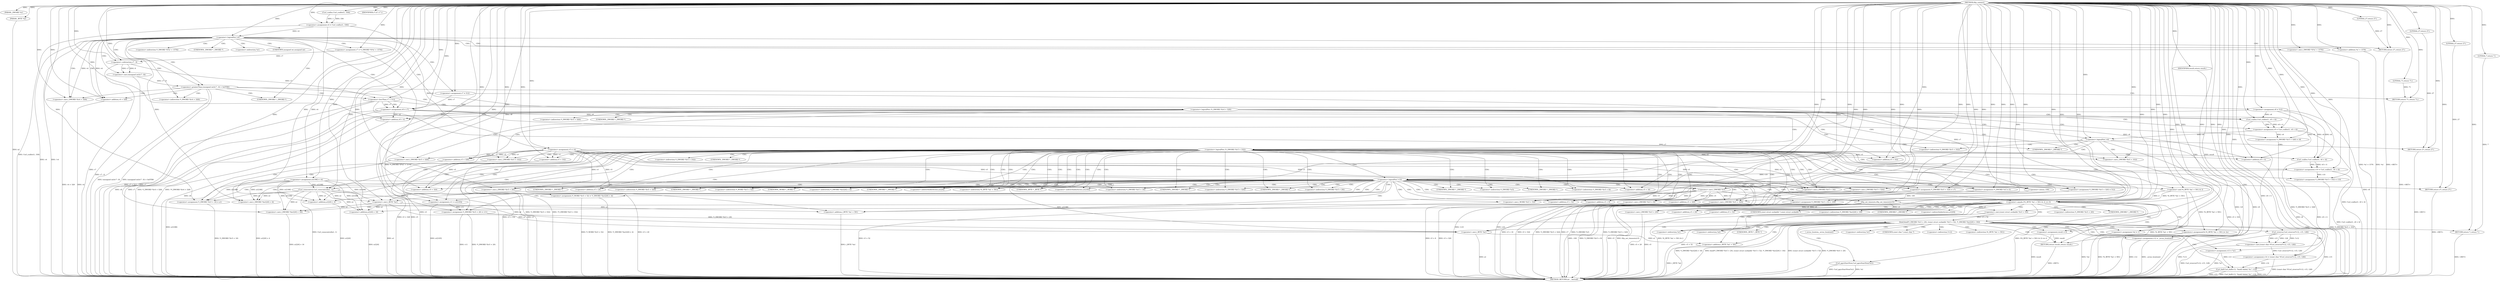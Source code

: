 digraph tftp_connect {  
"1000113" [label = "(METHOD,tftp_connect)" ]
"1000393" [label = "(METHOD_RETURN,int __fastcall)" ]
"1000114" [label = "(PARAM,_DWORD *a1)" ]
"1000115" [label = "(PARAM,_BYTE *a2)" ]
"1000129" [label = "(<operator>.assignment,v4 = Curl_ccalloc(1, 336))" ]
"1000131" [label = "(Curl_ccalloc,Curl_ccalloc(1, 336))" ]
"1000134" [label = "(<operator>.assignment,v5 = v4)" ]
"1000137" [label = "(<operator>.assignment,a1[188] = v4)" ]
"1000143" [label = "(<operator>.logicalNot,!v4)" ]
"1000145" [label = "(RETURN,return 27;,return 27;)" ]
"1000146" [label = "(LITERAL,27,return 27;)" ]
"1000147" [label = "(<operator>.assignment,v7 = *(_DWORD *)(*a1 + 1576))" ]
"1000150" [label = "(<operator>.cast,(_DWORD *)(*a1 + 1576))" ]
"1000152" [label = "(<operator>.addition,*a1 + 1576)" ]
"1000157" [label = "(IDENTIFIER,v7,if ( v7 ))" ]
"1000160" [label = "(<operator>.greaterThan,(unsigned int)(v7 - 8) > 0xFFB0)" ]
"1000161" [label = "(<operator>.cast,(unsigned int)(v7 - 8))" ]
"1000163" [label = "(<operator>.subtraction,v7 - 8)" ]
"1000167" [label = "(RETURN,return 71;,return 71;)" ]
"1000168" [label = "(LITERAL,71,return 71;)" ]
"1000170" [label = "(<operator>.lessThan,v7 < 512)" ]
"1000174" [label = "(<operator>.assignment,v8 = 512)" ]
"1000180" [label = "(<operator>.assignment,v7 = 512)" ]
"1000183" [label = "(<operator>.assignment,v8 = v7)" ]
"1000188" [label = "(<operator>.logicalNot,!*(_DWORD *)(v4 + 328))" ]
"1000190" [label = "(<operator>.cast,(_DWORD *)(v4 + 328))" ]
"1000192" [label = "(<operator>.addition,v4 + 328)" ]
"1000196" [label = "(<operator>.assignment,v9 = Curl_ccalloc(1, v8 + 4))" ]
"1000198" [label = "(Curl_ccalloc,Curl_ccalloc(1, v8 + 4))" ]
"1000200" [label = "(<operator>.addition,v8 + 4)" ]
"1000203" [label = "(<operator>.assignment,*(_DWORD *)(v5 + 328) = v9)" ]
"1000205" [label = "(<operator>.cast,(_DWORD *)(v5 + 328))" ]
"1000207" [label = "(<operator>.addition,v5 + 328)" ]
"1000212" [label = "(<operator>.logicalNot,!v9)" ]
"1000214" [label = "(RETURN,return 27;,return 27;)" ]
"1000215" [label = "(LITERAL,27,return 27;)" ]
"1000217" [label = "(<operator>.logicalNot,!*(_DWORD *)(v5 + 332))" ]
"1000219" [label = "(<operator>.cast,(_DWORD *)(v5 + 332))" ]
"1000221" [label = "(<operator>.addition,v5 + 332)" ]
"1000225" [label = "(<operator>.assignment,v10 = Curl_ccalloc(1, v8 + 4))" ]
"1000227" [label = "(Curl_ccalloc,Curl_ccalloc(1, v8 + 4))" ]
"1000229" [label = "(<operator>.addition,v8 + 4)" ]
"1000232" [label = "(<operator>.assignment,*(_DWORD *)(v5 + 332) = v10)" ]
"1000234" [label = "(<operator>.cast,(_DWORD *)(v5 + 332))" ]
"1000236" [label = "(<operator>.addition,v5 + 332)" ]
"1000241" [label = "(<operator>.logicalNot,!v10)" ]
"1000243" [label = "(RETURN,return 27;,return 27;)" ]
"1000244" [label = "(LITERAL,27,return 27;)" ]
"1000245" [label = "(Curl_conncontrol,Curl_conncontrol(a1, 1))" ]
"1000248" [label = "(<operator>.assignment,v11 = a1[105])" ]
"1000253" [label = "(<operator>.assignment,*(_DWORD *)(v5 + 16) = a1)" ]
"1000255" [label = "(<operator>.cast,(_DWORD *)(v5 + 16))" ]
"1000257" [label = "(<operator>.addition,v5 + 16)" ]
"1000261" [label = "(<operator>.assignment,*(_DWORD *)(v5 + 324) = v7)" ]
"1000263" [label = "(<operator>.cast,(_DWORD *)(v5 + 324))" ]
"1000265" [label = "(<operator>.addition,v5 + 324)" ]
"1000269" [label = "(<operator>.assignment,*(_DWORD *)(v5 + 20) = v11)" ]
"1000271" [label = "(<operator>.cast,(_DWORD *)(v5 + 20))" ]
"1000273" [label = "(<operator>.addition,v5 + 20)" ]
"1000277" [label = "(<operator>.assignment,*(_DWORD *)v5 = 0)" ]
"1000279" [label = "(<operator>.cast,(_DWORD *)v5)" ]
"1000283" [label = "(<operator>.assignment,*(_DWORD *)(v5 + 8) = -100)" ]
"1000285" [label = "(<operator>.cast,(_DWORD *)(v5 + 8))" ]
"1000287" [label = "(<operator>.addition,v5 + 8)" ]
"1000290" [label = "(<operator>.minus,-100)" ]
"1000292" [label = "(<operator>.assignment,*(_DWORD *)(v5 + 320) = 512)" ]
"1000294" [label = "(<operator>.cast,(_DWORD *)(v5 + 320))" ]
"1000296" [label = "(<operator>.addition,v5 + 320)" ]
"1000300" [label = "(<operator>.assignment,*(_WORD *)(v5 + 52) = *(_DWORD *)(a1[20] + 4))" ]
"1000302" [label = "(<operator>.cast,(_WORD *)(v5 + 52))" ]
"1000304" [label = "(<operator>.addition,v5 + 52)" ]
"1000308" [label = "(<operator>.cast,(_DWORD *)(a1[20] + 4))" ]
"1000310" [label = "(<operator>.addition,a1[20] + 4)" ]
"1000315" [label = "(tftp_set_timeouts,tftp_set_timeouts(v5))" ]
"1000318" [label = "(<operator>.equals,(*((_BYTE *)a1 + 591) & 2) == 0)" ]
"1000319" [label = "(<operator>.and,*((_BYTE *)a1 + 591) & 2)" ]
"1000321" [label = "(<operator>.addition,(_BYTE *)a1 + 591)" ]
"1000322" [label = "(<operator>.cast,(_BYTE *)a1)" ]
"1000330" [label = "(bind,bind(*(_DWORD *)(v5 + 20), (const struct sockaddr *)(v5 + 52), *(_DWORD *)(a1[20] + 16)))" ]
"1000332" [label = "(<operator>.cast,(_DWORD *)(v5 + 20))" ]
"1000334" [label = "(<operator>.addition,v5 + 20)" ]
"1000337" [label = "(<operator>.cast,(const struct sockaddr *)(v5 + 52))" ]
"1000339" [label = "(<operator>.addition,v5 + 52)" ]
"1000343" [label = "(<operator>.cast,(_DWORD *)(a1[20] + 16))" ]
"1000345" [label = "(<operator>.addition,a1[20] + 16)" ]
"1000351" [label = "(<operator>.assignment,v12 = _errno_location())" ]
"1000354" [label = "(<operator>.assignment,v13 = *a1)" ]
"1000358" [label = "(<operator>.assignment,v14 = (const char *)Curl_strerror(*v12, v15, 128))" ]
"1000360" [label = "(<operator>.cast,(const char *)Curl_strerror(*v12, v15, 128))" ]
"1000362" [label = "(Curl_strerror,Curl_strerror(*v12, v15, 128))" ]
"1000367" [label = "(Curl_failf,Curl_failf(v13, \"bind() failed; %s\", v14))" ]
"1000371" [label = "(RETURN,return 7;,return 7;)" ]
"1000372" [label = "(LITERAL,7,return 7;)" ]
"1000373" [label = "(<operators>.assignmentOr,*((_BYTE *)a1 + 591) |= 2u)" ]
"1000375" [label = "(<operator>.addition,(_BYTE *)a1 + 591)" ]
"1000376" [label = "(<operator>.cast,(_BYTE *)a1)" ]
"1000381" [label = "(Curl_pgrsStartNow,Curl_pgrsStartNow(*a1))" ]
"1000384" [label = "(<operator>.assignment,result = 0)" ]
"1000387" [label = "(<operator>.assignment,*a2 = 1)" ]
"1000391" [label = "(RETURN,return result;,return result;)" ]
"1000392" [label = "(IDENTIFIER,result,return result;)" ]
"1000149" [label = "(<operator>.indirection,*(_DWORD *)(*a1 + 1576))" ]
"1000151" [label = "(UNKNOWN,_DWORD *,_DWORD *)" ]
"1000153" [label = "(<operator>.indirection,*a1)" ]
"1000162" [label = "(UNKNOWN,unsigned int,unsigned int)" ]
"1000189" [label = "(<operator>.indirection,*(_DWORD *)(v4 + 328))" ]
"1000191" [label = "(UNKNOWN,_DWORD *,_DWORD *)" ]
"1000204" [label = "(<operator>.indirection,*(_DWORD *)(v5 + 328))" ]
"1000206" [label = "(UNKNOWN,_DWORD *,_DWORD *)" ]
"1000218" [label = "(<operator>.indirection,*(_DWORD *)(v5 + 332))" ]
"1000220" [label = "(UNKNOWN,_DWORD *,_DWORD *)" ]
"1000233" [label = "(<operator>.indirection,*(_DWORD *)(v5 + 332))" ]
"1000235" [label = "(UNKNOWN,_DWORD *,_DWORD *)" ]
"1000250" [label = "(<operator>.indirectIndexAccess,a1[105])" ]
"1000254" [label = "(<operator>.indirection,*(_DWORD *)(v5 + 16))" ]
"1000256" [label = "(UNKNOWN,_DWORD *,_DWORD *)" ]
"1000262" [label = "(<operator>.indirection,*(_DWORD *)(v5 + 324))" ]
"1000264" [label = "(UNKNOWN,_DWORD *,_DWORD *)" ]
"1000270" [label = "(<operator>.indirection,*(_DWORD *)(v5 + 20))" ]
"1000272" [label = "(UNKNOWN,_DWORD *,_DWORD *)" ]
"1000278" [label = "(<operator>.indirection,*(_DWORD *)v5)" ]
"1000280" [label = "(UNKNOWN,_DWORD *,_DWORD *)" ]
"1000284" [label = "(<operator>.indirection,*(_DWORD *)(v5 + 8))" ]
"1000286" [label = "(UNKNOWN,_DWORD *,_DWORD *)" ]
"1000293" [label = "(<operator>.indirection,*(_DWORD *)(v5 + 320))" ]
"1000295" [label = "(UNKNOWN,_DWORD *,_DWORD *)" ]
"1000301" [label = "(<operator>.indirection,*(_WORD *)(v5 + 52))" ]
"1000303" [label = "(UNKNOWN,_WORD *,_WORD *)" ]
"1000307" [label = "(<operator>.indirection,*(_DWORD *)(a1[20] + 4))" ]
"1000309" [label = "(UNKNOWN,_DWORD *,_DWORD *)" ]
"1000311" [label = "(<operator>.indirectIndexAccess,a1[20])" ]
"1000320" [label = "(<operator>.indirection,*((_BYTE *)a1 + 591))" ]
"1000323" [label = "(UNKNOWN,_BYTE *,_BYTE *)" ]
"1000331" [label = "(<operator>.indirection,*(_DWORD *)(v5 + 20))" ]
"1000333" [label = "(UNKNOWN,_DWORD *,_DWORD *)" ]
"1000338" [label = "(UNKNOWN,const struct sockaddr *,const struct sockaddr *)" ]
"1000342" [label = "(<operator>.indirection,*(_DWORD *)(a1[20] + 16))" ]
"1000344" [label = "(UNKNOWN,_DWORD *,_DWORD *)" ]
"1000346" [label = "(<operator>.indirectIndexAccess,a1[20])" ]
"1000353" [label = "(_errno_location,_errno_location())" ]
"1000356" [label = "(<operator>.indirection,*a1)" ]
"1000361" [label = "(UNKNOWN,const char *,const char *)" ]
"1000363" [label = "(<operator>.indirection,*v12)" ]
"1000374" [label = "(<operator>.indirection,*((_BYTE *)a1 + 591))" ]
"1000377" [label = "(UNKNOWN,_BYTE *,_BYTE *)" ]
"1000382" [label = "(<operator>.indirection,*a1)" ]
"1000388" [label = "(<operator>.indirection,*a2)" ]
  "1000167" -> "1000393"  [ label = "DDG: <RET>"] 
  "1000145" -> "1000393"  [ label = "DDG: <RET>"] 
  "1000271" -> "1000393"  [ label = "DDG: v5 + 20"] 
  "1000212" -> "1000393"  [ label = "DDG: !v9"] 
  "1000163" -> "1000393"  [ label = "DDG: v7"] 
  "1000143" -> "1000393"  [ label = "DDG: v4"] 
  "1000160" -> "1000393"  [ label = "DDG: (unsigned int)(v7 - 8)"] 
  "1000217" -> "1000393"  [ label = "DDG: *(_DWORD *)(v5 + 332)"] 
  "1000143" -> "1000393"  [ label = "DDG: !v4"] 
  "1000330" -> "1000393"  [ label = "DDG: *(_DWORD *)(a1[20] + 16)"] 
  "1000373" -> "1000393"  [ label = "DDG: *((_BYTE *)a1 + 591)"] 
  "1000198" -> "1000393"  [ label = "DDG: v8 + 4"] 
  "1000315" -> "1000393"  [ label = "DDG: v5"] 
  "1000300" -> "1000393"  [ label = "DDG: *(_DWORD *)(a1[20] + 4)"] 
  "1000321" -> "1000393"  [ label = "DDG: (_BYTE *)a1"] 
  "1000161" -> "1000393"  [ label = "DDG: v7 - 8"] 
  "1000351" -> "1000393"  [ label = "DDG: v12"] 
  "1000188" -> "1000393"  [ label = "DDG: *(_DWORD *)(v4 + 328)"] 
  "1000330" -> "1000393"  [ label = "DDG: bind(*(_DWORD *)(v5 + 20), (const struct sockaddr *)(v5 + 52), *(_DWORD *)(a1[20] + 16))"] 
  "1000351" -> "1000393"  [ label = "DDG: _errno_location()"] 
  "1000318" -> "1000393"  [ label = "DDG: *((_BYTE *)a1 + 591) & 2"] 
  "1000232" -> "1000393"  [ label = "DDG: *(_DWORD *)(v5 + 332)"] 
  "1000330" -> "1000393"  [ label = "DDG: (const struct sockaddr *)(v5 + 52)"] 
  "1000263" -> "1000393"  [ label = "DDG: v5 + 324"] 
  "1000183" -> "1000393"  [ label = "DDG: v8"] 
  "1000212" -> "1000393"  [ label = "DDG: v9"] 
  "1000217" -> "1000393"  [ label = "DDG: !*(_DWORD *)(v5 + 332)"] 
  "1000332" -> "1000393"  [ label = "DDG: v5 + 20"] 
  "1000229" -> "1000393"  [ label = "DDG: v8"] 
  "1000227" -> "1000393"  [ label = "DDG: v8 + 4"] 
  "1000283" -> "1000393"  [ label = "DDG: -100"] 
  "1000219" -> "1000393"  [ label = "DDG: v5 + 332"] 
  "1000150" -> "1000393"  [ label = "DDG: *a1 + 1576"] 
  "1000375" -> "1000393"  [ label = "DDG: (_BYTE *)a1"] 
  "1000354" -> "1000393"  [ label = "DDG: *a1"] 
  "1000294" -> "1000393"  [ label = "DDG: v5 + 320"] 
  "1000381" -> "1000393"  [ label = "DDG: *a1"] 
  "1000319" -> "1000393"  [ label = "DDG: *((_BYTE *)a1 + 591)"] 
  "1000300" -> "1000393"  [ label = "DDG: *(_WORD *)(v5 + 52)"] 
  "1000367" -> "1000393"  [ label = "DDG: v14"] 
  "1000269" -> "1000393"  [ label = "DDG: *(_DWORD *)(v5 + 20)"] 
  "1000241" -> "1000393"  [ label = "DDG: !v10"] 
  "1000367" -> "1000393"  [ label = "DDG: v13"] 
  "1000248" -> "1000393"  [ label = "DDG: a1[105]"] 
  "1000261" -> "1000393"  [ label = "DDG: v7"] 
  "1000225" -> "1000393"  [ label = "DDG: Curl_ccalloc(1, v8 + 4)"] 
  "1000152" -> "1000393"  [ label = "DDG: *a1"] 
  "1000362" -> "1000393"  [ label = "DDG: v15"] 
  "1000147" -> "1000393"  [ label = "DDG: *(_DWORD *)(*a1 + 1576)"] 
  "1000343" -> "1000393"  [ label = "DDG: a1[20] + 16"] 
  "1000203" -> "1000393"  [ label = "DDG: *(_DWORD *)(v5 + 328)"] 
  "1000234" -> "1000393"  [ label = "DDG: v5 + 332"] 
  "1000308" -> "1000393"  [ label = "DDG: a1[20] + 4"] 
  "1000115" -> "1000393"  [ label = "DDG: a2"] 
  "1000384" -> "1000393"  [ label = "DDG: result"] 
  "1000236" -> "1000393"  [ label = "DDG: v5"] 
  "1000302" -> "1000393"  [ label = "DDG: v5 + 52"] 
  "1000345" -> "1000393"  [ label = "DDG: a1[20]"] 
  "1000367" -> "1000393"  [ label = "DDG: Curl_failf(v13, \"bind() failed; %s\", v14)"] 
  "1000376" -> "1000393"  [ label = "DDG: a1"] 
  "1000137" -> "1000393"  [ label = "DDG: a1[188]"] 
  "1000292" -> "1000393"  [ label = "DDG: *(_DWORD *)(v5 + 320)"] 
  "1000183" -> "1000393"  [ label = "DDG: v7"] 
  "1000205" -> "1000393"  [ label = "DDG: v5 + 328"] 
  "1000192" -> "1000393"  [ label = "DDG: v4"] 
  "1000129" -> "1000393"  [ label = "DDG: Curl_ccalloc(1, 336)"] 
  "1000170" -> "1000393"  [ label = "DDG: v7 < 512"] 
  "1000310" -> "1000393"  [ label = "DDG: a1[20]"] 
  "1000285" -> "1000393"  [ label = "DDG: v5 + 8"] 
  "1000196" -> "1000393"  [ label = "DDG: Curl_ccalloc(1, v8 + 4)"] 
  "1000188" -> "1000393"  [ label = "DDG: !*(_DWORD *)(v4 + 328)"] 
  "1000315" -> "1000393"  [ label = "DDG: tftp_set_timeouts(v5)"] 
  "1000207" -> "1000393"  [ label = "DDG: v5"] 
  "1000255" -> "1000393"  [ label = "DDG: v5 + 16"] 
  "1000170" -> "1000393"  [ label = "DDG: v7"] 
  "1000387" -> "1000393"  [ label = "DDG: *a2"] 
  "1000134" -> "1000393"  [ label = "DDG: v5"] 
  "1000190" -> "1000393"  [ label = "DDG: v4 + 328"] 
  "1000200" -> "1000393"  [ label = "DDG: v8"] 
  "1000241" -> "1000393"  [ label = "DDG: v10"] 
  "1000337" -> "1000393"  [ label = "DDG: v5 + 52"] 
  "1000277" -> "1000393"  [ label = "DDG: *(_DWORD *)v5"] 
  "1000362" -> "1000393"  [ label = "DDG: *v12"] 
  "1000283" -> "1000393"  [ label = "DDG: *(_DWORD *)(v5 + 8)"] 
  "1000160" -> "1000393"  [ label = "DDG: (unsigned int)(v7 - 8) > 0xFFB0"] 
  "1000339" -> "1000393"  [ label = "DDG: v5"] 
  "1000253" -> "1000393"  [ label = "DDG: *(_DWORD *)(v5 + 16)"] 
  "1000318" -> "1000393"  [ label = "DDG: (*((_BYTE *)a1 + 591) & 2) == 0"] 
  "1000269" -> "1000393"  [ label = "DDG: v11"] 
  "1000174" -> "1000393"  [ label = "DDG: v8"] 
  "1000261" -> "1000393"  [ label = "DDG: *(_DWORD *)(v5 + 324)"] 
  "1000381" -> "1000393"  [ label = "DDG: Curl_pgrsStartNow(*a1)"] 
  "1000322" -> "1000393"  [ label = "DDG: a1"] 
  "1000245" -> "1000393"  [ label = "DDG: Curl_conncontrol(a1, 1)"] 
  "1000360" -> "1000393"  [ label = "DDG: Curl_strerror(*v12, v15, 128)"] 
  "1000358" -> "1000393"  [ label = "DDG: (const char *)Curl_strerror(*v12, v15, 128)"] 
  "1000330" -> "1000393"  [ label = "DDG: *(_DWORD *)(v5 + 20)"] 
  "1000243" -> "1000393"  [ label = "DDG: <RET>"] 
  "1000371" -> "1000393"  [ label = "DDG: <RET>"] 
  "1000214" -> "1000393"  [ label = "DDG: <RET>"] 
  "1000391" -> "1000393"  [ label = "DDG: <RET>"] 
  "1000113" -> "1000114"  [ label = "DDG: "] 
  "1000113" -> "1000115"  [ label = "DDG: "] 
  "1000131" -> "1000129"  [ label = "DDG: 1"] 
  "1000131" -> "1000129"  [ label = "DDG: 336"] 
  "1000113" -> "1000129"  [ label = "DDG: "] 
  "1000113" -> "1000131"  [ label = "DDG: "] 
  "1000129" -> "1000134"  [ label = "DDG: v4"] 
  "1000113" -> "1000134"  [ label = "DDG: "] 
  "1000113" -> "1000137"  [ label = "DDG: "] 
  "1000129" -> "1000137"  [ label = "DDG: v4"] 
  "1000113" -> "1000143"  [ label = "DDG: "] 
  "1000129" -> "1000143"  [ label = "DDG: v4"] 
  "1000146" -> "1000145"  [ label = "DDG: 27"] 
  "1000113" -> "1000145"  [ label = "DDG: "] 
  "1000113" -> "1000146"  [ label = "DDG: "] 
  "1000113" -> "1000147"  [ label = "DDG: "] 
  "1000113" -> "1000150"  [ label = "DDG: "] 
  "1000113" -> "1000152"  [ label = "DDG: "] 
  "1000113" -> "1000157"  [ label = "DDG: "] 
  "1000161" -> "1000160"  [ label = "DDG: v7 - 8"] 
  "1000163" -> "1000161"  [ label = "DDG: v7"] 
  "1000163" -> "1000161"  [ label = "DDG: 8"] 
  "1000147" -> "1000163"  [ label = "DDG: v7"] 
  "1000113" -> "1000163"  [ label = "DDG: "] 
  "1000113" -> "1000160"  [ label = "DDG: "] 
  "1000168" -> "1000167"  [ label = "DDG: 71"] 
  "1000113" -> "1000167"  [ label = "DDG: "] 
  "1000113" -> "1000168"  [ label = "DDG: "] 
  "1000163" -> "1000170"  [ label = "DDG: v7"] 
  "1000113" -> "1000170"  [ label = "DDG: "] 
  "1000113" -> "1000174"  [ label = "DDG: "] 
  "1000113" -> "1000180"  [ label = "DDG: "] 
  "1000180" -> "1000183"  [ label = "DDG: v7"] 
  "1000170" -> "1000183"  [ label = "DDG: v7"] 
  "1000113" -> "1000183"  [ label = "DDG: "] 
  "1000143" -> "1000190"  [ label = "DDG: v4"] 
  "1000113" -> "1000190"  [ label = "DDG: "] 
  "1000143" -> "1000192"  [ label = "DDG: v4"] 
  "1000113" -> "1000192"  [ label = "DDG: "] 
  "1000198" -> "1000196"  [ label = "DDG: 1"] 
  "1000198" -> "1000196"  [ label = "DDG: v8 + 4"] 
  "1000113" -> "1000196"  [ label = "DDG: "] 
  "1000113" -> "1000198"  [ label = "DDG: "] 
  "1000183" -> "1000198"  [ label = "DDG: v8"] 
  "1000174" -> "1000198"  [ label = "DDG: v8"] 
  "1000183" -> "1000200"  [ label = "DDG: v8"] 
  "1000174" -> "1000200"  [ label = "DDG: v8"] 
  "1000113" -> "1000200"  [ label = "DDG: "] 
  "1000196" -> "1000203"  [ label = "DDG: v9"] 
  "1000113" -> "1000203"  [ label = "DDG: "] 
  "1000134" -> "1000205"  [ label = "DDG: v5"] 
  "1000113" -> "1000205"  [ label = "DDG: "] 
  "1000134" -> "1000207"  [ label = "DDG: v5"] 
  "1000113" -> "1000207"  [ label = "DDG: "] 
  "1000113" -> "1000212"  [ label = "DDG: "] 
  "1000196" -> "1000212"  [ label = "DDG: v9"] 
  "1000215" -> "1000214"  [ label = "DDG: 27"] 
  "1000113" -> "1000214"  [ label = "DDG: "] 
  "1000113" -> "1000215"  [ label = "DDG: "] 
  "1000134" -> "1000219"  [ label = "DDG: v5"] 
  "1000113" -> "1000219"  [ label = "DDG: "] 
  "1000134" -> "1000221"  [ label = "DDG: v5"] 
  "1000113" -> "1000221"  [ label = "DDG: "] 
  "1000227" -> "1000225"  [ label = "DDG: 1"] 
  "1000227" -> "1000225"  [ label = "DDG: v8 + 4"] 
  "1000113" -> "1000225"  [ label = "DDG: "] 
  "1000113" -> "1000227"  [ label = "DDG: "] 
  "1000183" -> "1000227"  [ label = "DDG: v8"] 
  "1000174" -> "1000227"  [ label = "DDG: v8"] 
  "1000183" -> "1000229"  [ label = "DDG: v8"] 
  "1000174" -> "1000229"  [ label = "DDG: v8"] 
  "1000113" -> "1000229"  [ label = "DDG: "] 
  "1000225" -> "1000232"  [ label = "DDG: v10"] 
  "1000113" -> "1000232"  [ label = "DDG: "] 
  "1000113" -> "1000234"  [ label = "DDG: "] 
  "1000134" -> "1000234"  [ label = "DDG: v5"] 
  "1000113" -> "1000236"  [ label = "DDG: "] 
  "1000134" -> "1000236"  [ label = "DDG: v5"] 
  "1000113" -> "1000241"  [ label = "DDG: "] 
  "1000225" -> "1000241"  [ label = "DDG: v10"] 
  "1000244" -> "1000243"  [ label = "DDG: 27"] 
  "1000113" -> "1000243"  [ label = "DDG: "] 
  "1000113" -> "1000244"  [ label = "DDG: "] 
  "1000137" -> "1000245"  [ label = "DDG: a1[188]"] 
  "1000113" -> "1000245"  [ label = "DDG: "] 
  "1000245" -> "1000248"  [ label = "DDG: a1"] 
  "1000113" -> "1000248"  [ label = "DDG: "] 
  "1000245" -> "1000253"  [ label = "DDG: a1"] 
  "1000137" -> "1000253"  [ label = "DDG: a1[188]"] 
  "1000113" -> "1000253"  [ label = "DDG: "] 
  "1000113" -> "1000255"  [ label = "DDG: "] 
  "1000134" -> "1000255"  [ label = "DDG: v5"] 
  "1000113" -> "1000257"  [ label = "DDG: "] 
  "1000134" -> "1000257"  [ label = "DDG: v5"] 
  "1000170" -> "1000261"  [ label = "DDG: v7"] 
  "1000113" -> "1000261"  [ label = "DDG: "] 
  "1000180" -> "1000261"  [ label = "DDG: v7"] 
  "1000113" -> "1000263"  [ label = "DDG: "] 
  "1000134" -> "1000263"  [ label = "DDG: v5"] 
  "1000113" -> "1000265"  [ label = "DDG: "] 
  "1000134" -> "1000265"  [ label = "DDG: v5"] 
  "1000248" -> "1000269"  [ label = "DDG: v11"] 
  "1000113" -> "1000269"  [ label = "DDG: "] 
  "1000113" -> "1000271"  [ label = "DDG: "] 
  "1000134" -> "1000271"  [ label = "DDG: v5"] 
  "1000113" -> "1000273"  [ label = "DDG: "] 
  "1000134" -> "1000273"  [ label = "DDG: v5"] 
  "1000113" -> "1000277"  [ label = "DDG: "] 
  "1000113" -> "1000279"  [ label = "DDG: "] 
  "1000134" -> "1000279"  [ label = "DDG: v5"] 
  "1000290" -> "1000283"  [ label = "DDG: 100"] 
  "1000279" -> "1000285"  [ label = "DDG: v5"] 
  "1000113" -> "1000285"  [ label = "DDG: "] 
  "1000279" -> "1000287"  [ label = "DDG: v5"] 
  "1000113" -> "1000287"  [ label = "DDG: "] 
  "1000113" -> "1000290"  [ label = "DDG: "] 
  "1000113" -> "1000292"  [ label = "DDG: "] 
  "1000113" -> "1000294"  [ label = "DDG: "] 
  "1000279" -> "1000294"  [ label = "DDG: v5"] 
  "1000113" -> "1000296"  [ label = "DDG: "] 
  "1000279" -> "1000296"  [ label = "DDG: v5"] 
  "1000113" -> "1000302"  [ label = "DDG: "] 
  "1000279" -> "1000302"  [ label = "DDG: v5"] 
  "1000113" -> "1000304"  [ label = "DDG: "] 
  "1000279" -> "1000304"  [ label = "DDG: v5"] 
  "1000245" -> "1000308"  [ label = "DDG: a1"] 
  "1000137" -> "1000308"  [ label = "DDG: a1[188]"] 
  "1000113" -> "1000308"  [ label = "DDG: "] 
  "1000245" -> "1000310"  [ label = "DDG: a1"] 
  "1000137" -> "1000310"  [ label = "DDG: a1[188]"] 
  "1000113" -> "1000310"  [ label = "DDG: "] 
  "1000113" -> "1000315"  [ label = "DDG: "] 
  "1000279" -> "1000315"  [ label = "DDG: v5"] 
  "1000319" -> "1000318"  [ label = "DDG: *((_BYTE *)a1 + 591)"] 
  "1000319" -> "1000318"  [ label = "DDG: 2"] 
  "1000322" -> "1000321"  [ label = "DDG: a1"] 
  "1000137" -> "1000322"  [ label = "DDG: a1[188]"] 
  "1000113" -> "1000322"  [ label = "DDG: "] 
  "1000245" -> "1000322"  [ label = "DDG: a1"] 
  "1000113" -> "1000321"  [ label = "DDG: "] 
  "1000113" -> "1000319"  [ label = "DDG: "] 
  "1000113" -> "1000318"  [ label = "DDG: "] 
  "1000269" -> "1000330"  [ label = "DDG: *(_DWORD *)(v5 + 20)"] 
  "1000315" -> "1000332"  [ label = "DDG: v5"] 
  "1000113" -> "1000332"  [ label = "DDG: "] 
  "1000315" -> "1000334"  [ label = "DDG: v5"] 
  "1000113" -> "1000334"  [ label = "DDG: "] 
  "1000337" -> "1000330"  [ label = "DDG: v5 + 52"] 
  "1000113" -> "1000337"  [ label = "DDG: "] 
  "1000315" -> "1000337"  [ label = "DDG: v5"] 
  "1000113" -> "1000339"  [ label = "DDG: "] 
  "1000315" -> "1000339"  [ label = "DDG: v5"] 
  "1000322" -> "1000343"  [ label = "DDG: a1"] 
  "1000245" -> "1000343"  [ label = "DDG: a1"] 
  "1000137" -> "1000343"  [ label = "DDG: a1[188]"] 
  "1000113" -> "1000343"  [ label = "DDG: "] 
  "1000322" -> "1000345"  [ label = "DDG: a1"] 
  "1000245" -> "1000345"  [ label = "DDG: a1"] 
  "1000137" -> "1000345"  [ label = "DDG: a1[188]"] 
  "1000113" -> "1000345"  [ label = "DDG: "] 
  "1000113" -> "1000351"  [ label = "DDG: "] 
  "1000113" -> "1000354"  [ label = "DDG: "] 
  "1000360" -> "1000358"  [ label = "DDG: Curl_strerror(*v12, v15, 128)"] 
  "1000113" -> "1000358"  [ label = "DDG: "] 
  "1000362" -> "1000360"  [ label = "DDG: *v12"] 
  "1000362" -> "1000360"  [ label = "DDG: v15"] 
  "1000362" -> "1000360"  [ label = "DDG: 128"] 
  "1000113" -> "1000362"  [ label = "DDG: "] 
  "1000354" -> "1000367"  [ label = "DDG: v13"] 
  "1000113" -> "1000367"  [ label = "DDG: "] 
  "1000358" -> "1000367"  [ label = "DDG: v14"] 
  "1000372" -> "1000371"  [ label = "DDG: 7"] 
  "1000113" -> "1000371"  [ label = "DDG: "] 
  "1000113" -> "1000372"  [ label = "DDG: "] 
  "1000113" -> "1000373"  [ label = "DDG: "] 
  "1000319" -> "1000373"  [ label = "DDG: *((_BYTE *)a1 + 591)"] 
  "1000376" -> "1000375"  [ label = "DDG: a1"] 
  "1000322" -> "1000376"  [ label = "DDG: a1"] 
  "1000137" -> "1000376"  [ label = "DDG: a1[188]"] 
  "1000113" -> "1000376"  [ label = "DDG: "] 
  "1000245" -> "1000376"  [ label = "DDG: a1"] 
  "1000113" -> "1000375"  [ label = "DDG: "] 
  "1000113" -> "1000384"  [ label = "DDG: "] 
  "1000113" -> "1000387"  [ label = "DDG: "] 
  "1000392" -> "1000391"  [ label = "DDG: result"] 
  "1000384" -> "1000391"  [ label = "DDG: result"] 
  "1000113" -> "1000392"  [ label = "DDG: "] 
  "1000143" -> "1000153"  [ label = "CDG: "] 
  "1000143" -> "1000152"  [ label = "CDG: "] 
  "1000143" -> "1000151"  [ label = "CDG: "] 
  "1000143" -> "1000150"  [ label = "CDG: "] 
  "1000143" -> "1000149"  [ label = "CDG: "] 
  "1000143" -> "1000147"  [ label = "CDG: "] 
  "1000143" -> "1000145"  [ label = "CDG: "] 
  "1000143" -> "1000160"  [ label = "CDG: "] 
  "1000143" -> "1000163"  [ label = "CDG: "] 
  "1000143" -> "1000162"  [ label = "CDG: "] 
  "1000143" -> "1000161"  [ label = "CDG: "] 
  "1000143" -> "1000192"  [ label = "CDG: "] 
  "1000143" -> "1000191"  [ label = "CDG: "] 
  "1000143" -> "1000190"  [ label = "CDG: "] 
  "1000143" -> "1000189"  [ label = "CDG: "] 
  "1000143" -> "1000188"  [ label = "CDG: "] 
  "1000143" -> "1000183"  [ label = "CDG: "] 
  "1000143" -> "1000180"  [ label = "CDG: "] 
  "1000160" -> "1000170"  [ label = "CDG: "] 
  "1000160" -> "1000167"  [ label = "CDG: "] 
  "1000160" -> "1000192"  [ label = "CDG: "] 
  "1000160" -> "1000191"  [ label = "CDG: "] 
  "1000160" -> "1000190"  [ label = "CDG: "] 
  "1000160" -> "1000189"  [ label = "CDG: "] 
  "1000160" -> "1000188"  [ label = "CDG: "] 
  "1000170" -> "1000174"  [ label = "CDG: "] 
  "1000170" -> "1000183"  [ label = "CDG: "] 
  "1000188" -> "1000207"  [ label = "CDG: "] 
  "1000188" -> "1000206"  [ label = "CDG: "] 
  "1000188" -> "1000205"  [ label = "CDG: "] 
  "1000188" -> "1000204"  [ label = "CDG: "] 
  "1000188" -> "1000203"  [ label = "CDG: "] 
  "1000188" -> "1000200"  [ label = "CDG: "] 
  "1000188" -> "1000198"  [ label = "CDG: "] 
  "1000188" -> "1000196"  [ label = "CDG: "] 
  "1000188" -> "1000221"  [ label = "CDG: "] 
  "1000188" -> "1000220"  [ label = "CDG: "] 
  "1000188" -> "1000219"  [ label = "CDG: "] 
  "1000188" -> "1000218"  [ label = "CDG: "] 
  "1000188" -> "1000217"  [ label = "CDG: "] 
  "1000188" -> "1000212"  [ label = "CDG: "] 
  "1000212" -> "1000221"  [ label = "CDG: "] 
  "1000212" -> "1000220"  [ label = "CDG: "] 
  "1000212" -> "1000219"  [ label = "CDG: "] 
  "1000212" -> "1000218"  [ label = "CDG: "] 
  "1000212" -> "1000217"  [ label = "CDG: "] 
  "1000212" -> "1000214"  [ label = "CDG: "] 
  "1000217" -> "1000236"  [ label = "CDG: "] 
  "1000217" -> "1000235"  [ label = "CDG: "] 
  "1000217" -> "1000234"  [ label = "CDG: "] 
  "1000217" -> "1000233"  [ label = "CDG: "] 
  "1000217" -> "1000232"  [ label = "CDG: "] 
  "1000217" -> "1000229"  [ label = "CDG: "] 
  "1000217" -> "1000227"  [ label = "CDG: "] 
  "1000217" -> "1000225"  [ label = "CDG: "] 
  "1000217" -> "1000256"  [ label = "CDG: "] 
  "1000217" -> "1000255"  [ label = "CDG: "] 
  "1000217" -> "1000254"  [ label = "CDG: "] 
  "1000217" -> "1000253"  [ label = "CDG: "] 
  "1000217" -> "1000250"  [ label = "CDG: "] 
  "1000217" -> "1000248"  [ label = "CDG: "] 
  "1000217" -> "1000245"  [ label = "CDG: "] 
  "1000217" -> "1000241"  [ label = "CDG: "] 
  "1000217" -> "1000272"  [ label = "CDG: "] 
  "1000217" -> "1000271"  [ label = "CDG: "] 
  "1000217" -> "1000270"  [ label = "CDG: "] 
  "1000217" -> "1000269"  [ label = "CDG: "] 
  "1000217" -> "1000265"  [ label = "CDG: "] 
  "1000217" -> "1000264"  [ label = "CDG: "] 
  "1000217" -> "1000263"  [ label = "CDG: "] 
  "1000217" -> "1000262"  [ label = "CDG: "] 
  "1000217" -> "1000261"  [ label = "CDG: "] 
  "1000217" -> "1000257"  [ label = "CDG: "] 
  "1000217" -> "1000287"  [ label = "CDG: "] 
  "1000217" -> "1000286"  [ label = "CDG: "] 
  "1000217" -> "1000285"  [ label = "CDG: "] 
  "1000217" -> "1000284"  [ label = "CDG: "] 
  "1000217" -> "1000283"  [ label = "CDG: "] 
  "1000217" -> "1000280"  [ label = "CDG: "] 
  "1000217" -> "1000279"  [ label = "CDG: "] 
  "1000217" -> "1000278"  [ label = "CDG: "] 
  "1000217" -> "1000277"  [ label = "CDG: "] 
  "1000217" -> "1000273"  [ label = "CDG: "] 
  "1000217" -> "1000304"  [ label = "CDG: "] 
  "1000217" -> "1000303"  [ label = "CDG: "] 
  "1000217" -> "1000302"  [ label = "CDG: "] 
  "1000217" -> "1000301"  [ label = "CDG: "] 
  "1000217" -> "1000300"  [ label = "CDG: "] 
  "1000217" -> "1000296"  [ label = "CDG: "] 
  "1000217" -> "1000295"  [ label = "CDG: "] 
  "1000217" -> "1000294"  [ label = "CDG: "] 
  "1000217" -> "1000293"  [ label = "CDG: "] 
  "1000217" -> "1000292"  [ label = "CDG: "] 
  "1000217" -> "1000290"  [ label = "CDG: "] 
  "1000217" -> "1000320"  [ label = "CDG: "] 
  "1000217" -> "1000319"  [ label = "CDG: "] 
  "1000217" -> "1000318"  [ label = "CDG: "] 
  "1000217" -> "1000315"  [ label = "CDG: "] 
  "1000217" -> "1000311"  [ label = "CDG: "] 
  "1000217" -> "1000310"  [ label = "CDG: "] 
  "1000217" -> "1000309"  [ label = "CDG: "] 
  "1000217" -> "1000308"  [ label = "CDG: "] 
  "1000217" -> "1000307"  [ label = "CDG: "] 
  "1000217" -> "1000323"  [ label = "CDG: "] 
  "1000217" -> "1000322"  [ label = "CDG: "] 
  "1000217" -> "1000321"  [ label = "CDG: "] 
  "1000241" -> "1000256"  [ label = "CDG: "] 
  "1000241" -> "1000255"  [ label = "CDG: "] 
  "1000241" -> "1000254"  [ label = "CDG: "] 
  "1000241" -> "1000253"  [ label = "CDG: "] 
  "1000241" -> "1000250"  [ label = "CDG: "] 
  "1000241" -> "1000248"  [ label = "CDG: "] 
  "1000241" -> "1000245"  [ label = "CDG: "] 
  "1000241" -> "1000243"  [ label = "CDG: "] 
  "1000241" -> "1000272"  [ label = "CDG: "] 
  "1000241" -> "1000271"  [ label = "CDG: "] 
  "1000241" -> "1000270"  [ label = "CDG: "] 
  "1000241" -> "1000269"  [ label = "CDG: "] 
  "1000241" -> "1000265"  [ label = "CDG: "] 
  "1000241" -> "1000264"  [ label = "CDG: "] 
  "1000241" -> "1000263"  [ label = "CDG: "] 
  "1000241" -> "1000262"  [ label = "CDG: "] 
  "1000241" -> "1000261"  [ label = "CDG: "] 
  "1000241" -> "1000257"  [ label = "CDG: "] 
  "1000241" -> "1000287"  [ label = "CDG: "] 
  "1000241" -> "1000286"  [ label = "CDG: "] 
  "1000241" -> "1000285"  [ label = "CDG: "] 
  "1000241" -> "1000284"  [ label = "CDG: "] 
  "1000241" -> "1000283"  [ label = "CDG: "] 
  "1000241" -> "1000280"  [ label = "CDG: "] 
  "1000241" -> "1000279"  [ label = "CDG: "] 
  "1000241" -> "1000278"  [ label = "CDG: "] 
  "1000241" -> "1000277"  [ label = "CDG: "] 
  "1000241" -> "1000273"  [ label = "CDG: "] 
  "1000241" -> "1000304"  [ label = "CDG: "] 
  "1000241" -> "1000303"  [ label = "CDG: "] 
  "1000241" -> "1000302"  [ label = "CDG: "] 
  "1000241" -> "1000301"  [ label = "CDG: "] 
  "1000241" -> "1000300"  [ label = "CDG: "] 
  "1000241" -> "1000296"  [ label = "CDG: "] 
  "1000241" -> "1000295"  [ label = "CDG: "] 
  "1000241" -> "1000294"  [ label = "CDG: "] 
  "1000241" -> "1000293"  [ label = "CDG: "] 
  "1000241" -> "1000292"  [ label = "CDG: "] 
  "1000241" -> "1000290"  [ label = "CDG: "] 
  "1000241" -> "1000320"  [ label = "CDG: "] 
  "1000241" -> "1000319"  [ label = "CDG: "] 
  "1000241" -> "1000318"  [ label = "CDG: "] 
  "1000241" -> "1000315"  [ label = "CDG: "] 
  "1000241" -> "1000311"  [ label = "CDG: "] 
  "1000241" -> "1000310"  [ label = "CDG: "] 
  "1000241" -> "1000309"  [ label = "CDG: "] 
  "1000241" -> "1000308"  [ label = "CDG: "] 
  "1000241" -> "1000307"  [ label = "CDG: "] 
  "1000241" -> "1000323"  [ label = "CDG: "] 
  "1000241" -> "1000322"  [ label = "CDG: "] 
  "1000241" -> "1000321"  [ label = "CDG: "] 
  "1000318" -> "1000334"  [ label = "CDG: "] 
  "1000318" -> "1000333"  [ label = "CDG: "] 
  "1000318" -> "1000332"  [ label = "CDG: "] 
  "1000318" -> "1000331"  [ label = "CDG: "] 
  "1000318" -> "1000330"  [ label = "CDG: "] 
  "1000318" -> "1000346"  [ label = "CDG: "] 
  "1000318" -> "1000345"  [ label = "CDG: "] 
  "1000318" -> "1000344"  [ label = "CDG: "] 
  "1000318" -> "1000343"  [ label = "CDG: "] 
  "1000318" -> "1000342"  [ label = "CDG: "] 
  "1000318" -> "1000339"  [ label = "CDG: "] 
  "1000318" -> "1000338"  [ label = "CDG: "] 
  "1000318" -> "1000337"  [ label = "CDG: "] 
  "1000318" -> "1000384"  [ label = "CDG: "] 
  "1000318" -> "1000382"  [ label = "CDG: "] 
  "1000318" -> "1000381"  [ label = "CDG: "] 
  "1000318" -> "1000391"  [ label = "CDG: "] 
  "1000318" -> "1000388"  [ label = "CDG: "] 
  "1000318" -> "1000387"  [ label = "CDG: "] 
  "1000330" -> "1000351"  [ label = "CDG: "] 
  "1000330" -> "1000367"  [ label = "CDG: "] 
  "1000330" -> "1000363"  [ label = "CDG: "] 
  "1000330" -> "1000362"  [ label = "CDG: "] 
  "1000330" -> "1000361"  [ label = "CDG: "] 
  "1000330" -> "1000360"  [ label = "CDG: "] 
  "1000330" -> "1000358"  [ label = "CDG: "] 
  "1000330" -> "1000356"  [ label = "CDG: "] 
  "1000330" -> "1000354"  [ label = "CDG: "] 
  "1000330" -> "1000353"  [ label = "CDG: "] 
  "1000330" -> "1000384"  [ label = "CDG: "] 
  "1000330" -> "1000382"  [ label = "CDG: "] 
  "1000330" -> "1000381"  [ label = "CDG: "] 
  "1000330" -> "1000377"  [ label = "CDG: "] 
  "1000330" -> "1000376"  [ label = "CDG: "] 
  "1000330" -> "1000375"  [ label = "CDG: "] 
  "1000330" -> "1000374"  [ label = "CDG: "] 
  "1000330" -> "1000373"  [ label = "CDG: "] 
  "1000330" -> "1000371"  [ label = "CDG: "] 
  "1000330" -> "1000391"  [ label = "CDG: "] 
  "1000330" -> "1000388"  [ label = "CDG: "] 
  "1000330" -> "1000387"  [ label = "CDG: "] 
}
